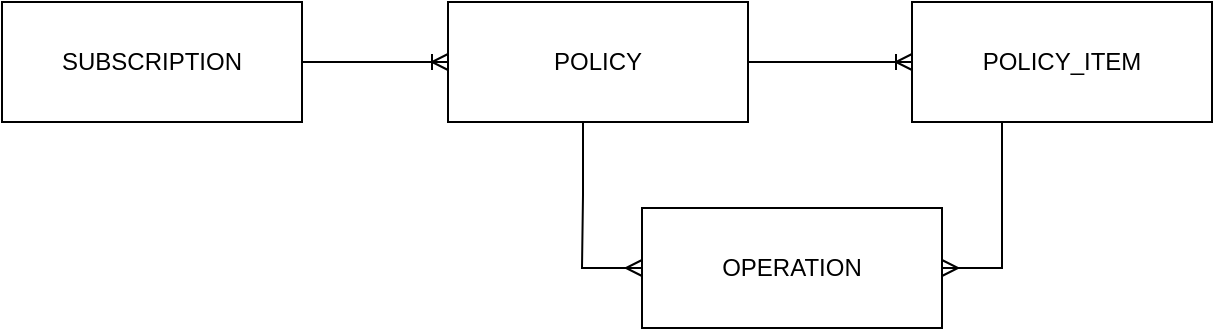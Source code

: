 <mxfile version="18.0.6" type="github">
  <diagram id="fLK2QHoBTqFBZqGhMDc5" name="Page-1">
    <mxGraphModel dx="1422" dy="739" grid="1" gridSize="10" guides="1" tooltips="1" connect="1" arrows="1" fold="1" page="1" pageScale="1" pageWidth="850" pageHeight="1100" math="0" shadow="0">
      <root>
        <mxCell id="0" />
        <mxCell id="1" parent="0" />
        <mxCell id="Ezx-8jmVCmr3T-Vk9Jlq-1" value="SUBSCRIPTION" style="whiteSpace=wrap;html=1;align=center;" parent="1" vertex="1">
          <mxGeometry x="70" y="140" width="150" height="60" as="geometry" />
        </mxCell>
        <mxCell id="Ezx-8jmVCmr3T-Vk9Jlq-2" value="POLICY" style="whiteSpace=wrap;html=1;align=center;" parent="1" vertex="1">
          <mxGeometry x="293" y="140" width="150" height="60" as="geometry" />
        </mxCell>
        <mxCell id="Ezx-8jmVCmr3T-Vk9Jlq-3" value="POLICY_ITEM" style="whiteSpace=wrap;html=1;align=center;" parent="1" vertex="1">
          <mxGeometry x="525" y="140" width="150" height="60" as="geometry" />
        </mxCell>
        <mxCell id="Ezx-8jmVCmr3T-Vk9Jlq-4" value="" style="edgeStyle=entityRelationEdgeStyle;fontSize=12;html=1;endArrow=ERoneToMany;rounded=0;exitX=1;exitY=0.5;exitDx=0;exitDy=0;entryX=0;entryY=0.5;entryDx=0;entryDy=0;" parent="1" source="Ezx-8jmVCmr3T-Vk9Jlq-1" target="Ezx-8jmVCmr3T-Vk9Jlq-2" edge="1">
          <mxGeometry width="100" height="100" relative="1" as="geometry">
            <mxPoint x="270" y="130" as="sourcePoint" />
            <mxPoint x="370" y="30" as="targetPoint" />
          </mxGeometry>
        </mxCell>
        <mxCell id="Ezx-8jmVCmr3T-Vk9Jlq-5" value="" style="edgeStyle=entityRelationEdgeStyle;fontSize=12;html=1;endArrow=ERoneToMany;rounded=0;exitX=1;exitY=0.5;exitDx=0;exitDy=0;" parent="1" target="Ezx-8jmVCmr3T-Vk9Jlq-3" edge="1" source="Ezx-8jmVCmr3T-Vk9Jlq-2">
          <mxGeometry width="100" height="100" relative="1" as="geometry">
            <mxPoint x="450" y="170" as="sourcePoint" />
            <mxPoint x="308.64" y="180" as="targetPoint" />
          </mxGeometry>
        </mxCell>
        <mxCell id="QuGIZdnF09fTOG76vdL_-1" value="OPERATION" style="whiteSpace=wrap;html=1;align=center;" vertex="1" parent="1">
          <mxGeometry x="390" y="243" width="150" height="60" as="geometry" />
        </mxCell>
        <mxCell id="QuGIZdnF09fTOG76vdL_-5" value="" style="edgeStyle=entityRelationEdgeStyle;fontSize=12;html=1;endArrow=ERmany;rounded=0;entryX=1;entryY=0.5;entryDx=0;entryDy=0;exitX=0.5;exitY=1;exitDx=0;exitDy=0;" edge="1" parent="1" source="Ezx-8jmVCmr3T-Vk9Jlq-3" target="QuGIZdnF09fTOG76vdL_-1">
          <mxGeometry width="100" height="100" relative="1" as="geometry">
            <mxPoint x="610" y="200" as="sourcePoint" />
            <mxPoint x="410" y="330" as="targetPoint" />
          </mxGeometry>
        </mxCell>
        <mxCell id="QuGIZdnF09fTOG76vdL_-6" value="" style="edgeStyle=entityRelationEdgeStyle;fontSize=12;html=1;endArrow=ERmany;rounded=0;entryX=0;entryY=0.5;entryDx=0;entryDy=0;exitX=0.25;exitY=1;exitDx=0;exitDy=0;" edge="1" parent="1" source="Ezx-8jmVCmr3T-Vk9Jlq-2" target="QuGIZdnF09fTOG76vdL_-1">
          <mxGeometry width="100" height="100" relative="1" as="geometry">
            <mxPoint x="220" y="230" as="sourcePoint" />
            <mxPoint x="290" y="260" as="targetPoint" />
          </mxGeometry>
        </mxCell>
      </root>
    </mxGraphModel>
  </diagram>
</mxfile>
